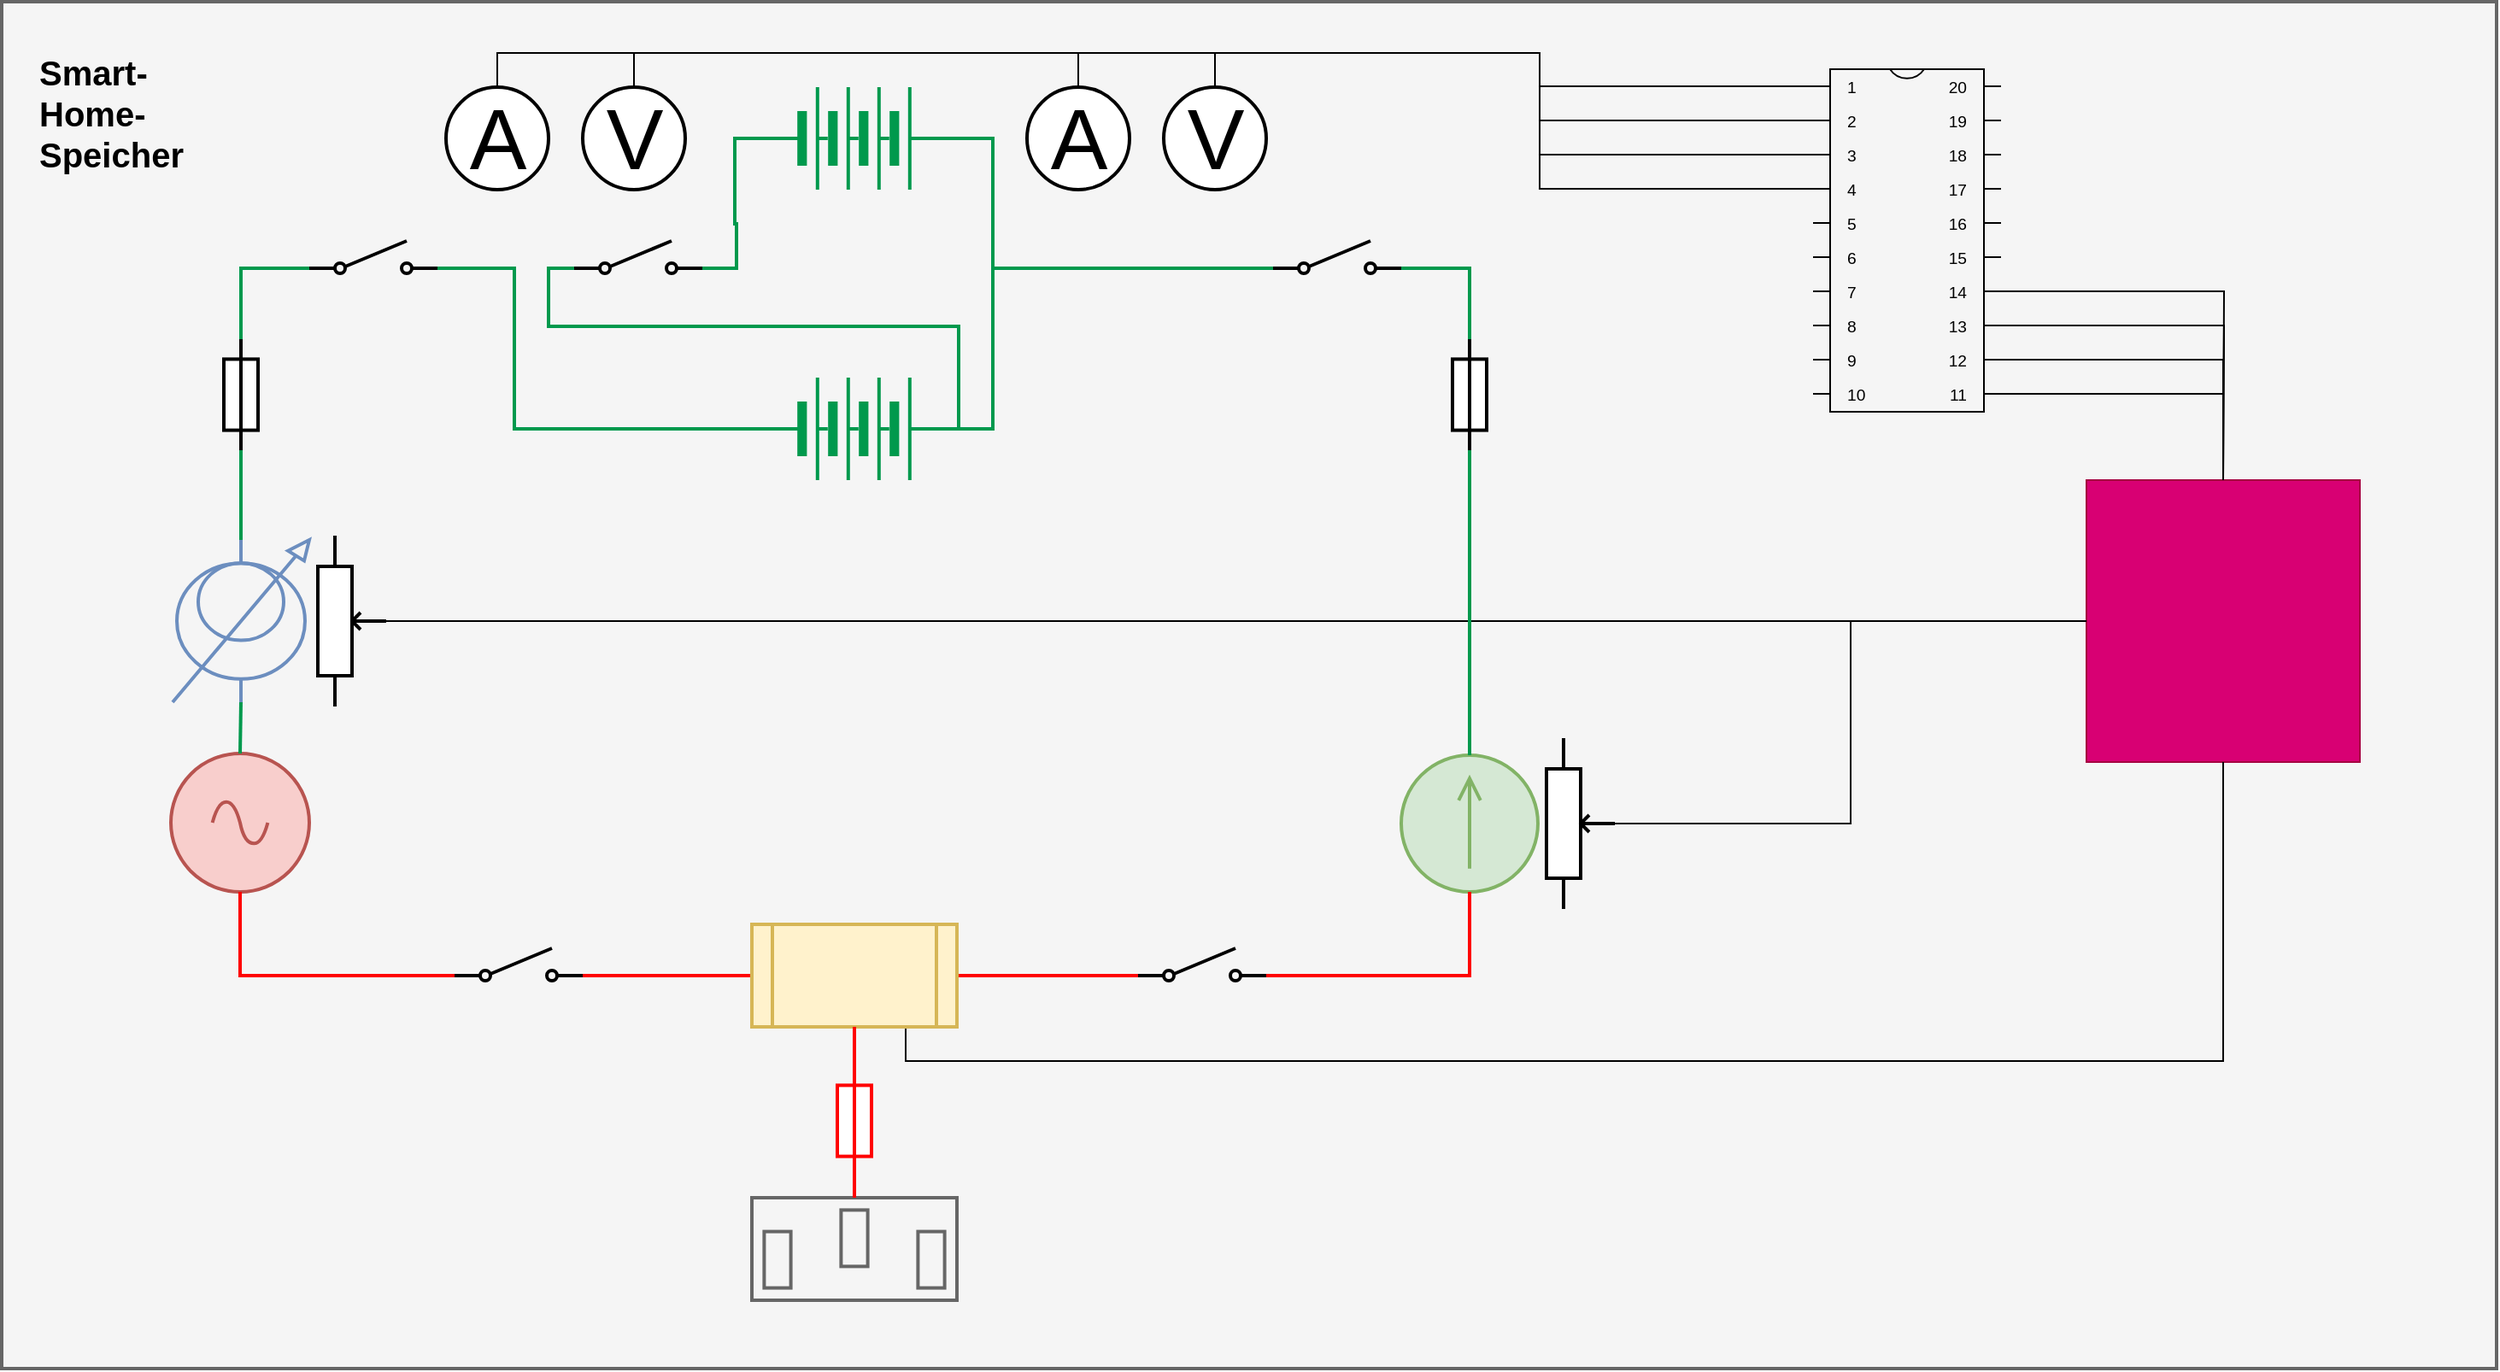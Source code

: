 <mxfile version="19.0.3" type="device"><diagram name="Page-1" id="16e2658f-23c8-b752-8be9-c03fbebb8bbe"><mxGraphModel dx="1422" dy="905" grid="1" gridSize="20" guides="1" tooltips="1" connect="1" arrows="1" fold="1" page="1" pageScale="1" pageWidth="1600" pageHeight="900" background="none" math="0" shadow="0"><root><mxCell id="0"/><mxCell id="1" parent="0"/><mxCell id="GgKYEiEn4JjZpIK9FfvK-2" value="" style="rounded=0;whiteSpace=wrap;html=1;fillColor=#f5f5f5;strokeColor=#666666;strokeWidth=2;fontStyle=0;fontSize=16;fontColor=#333333;" parent="1" vertex="1"><mxGeometry x="60" y="40" width="1460" height="800" as="geometry"/></mxCell><mxCell id="SMbWtaRYk0pnxknzJ_zc-29" style="edgeStyle=orthogonalEdgeStyle;rounded=0;orthogonalLoop=1;jettySize=auto;html=1;exitX=0;exitY=0.5;exitDx=0;exitDy=0;entryX=1;entryY=0.8;entryDx=0;entryDy=0;fontSize=16;endArrow=none;endFill=0;strokeColor=#00994D;strokeWidth=2;" edge="1" parent="1" source="Ir72c_YUnPvO1ABJOgmA-2" target="ar5X04as9GepVx3HeVLM-11"><mxGeometry relative="1" as="geometry"><Array as="points"><mxPoint x="360" y="290"/><mxPoint x="360" y="196"/></Array></mxGeometry></mxCell><mxCell id="Ir72c_YUnPvO1ABJOgmA-2" value="" style="pointerEvents=1;verticalLabelPosition=bottom;shadow=0;dashed=0;align=center;html=1;verticalAlign=top;shape=mxgraph.electrical.miscellaneous.batteryStack;strokeWidth=2;strokeColor=#00994D;fontStyle=0;fontSize=16;" parent="1" vertex="1"><mxGeometry x="509" y="260" width="100" height="60" as="geometry"/></mxCell><mxCell id="GgKYEiEn4JjZpIK9FfvK-6" value="" style="pointerEvents=1;verticalLabelPosition=top;shadow=0;dashed=0;align=center;html=1;verticalAlign=top;shape=mxgraph.electrical.signal_sources.source;aspect=fixed;points=[[0.5,0,0],[1,0.5,0],[0.5,1,0],[0,0.5,0]];elSignalType=dc2;fillColor=#d5e8d4;strokeColor=#82b366;rotation=-180;labelPosition=center;textDirection=rtl;strokeWidth=2;fontStyle=0;fontSize=16;" parent="1" vertex="1"><mxGeometry x="879" y="481" width="80" height="80" as="geometry"/></mxCell><mxCell id="Ir72c_YUnPvO1ABJOgmA-4" value="" style="pointerEvents=1;verticalLabelPosition=bottom;shadow=0;dashed=0;align=center;html=1;verticalAlign=top;shape=mxgraph.electrical.signal_sources.source;aspect=fixed;points=[[0.5,0,0],[1,0.5,0],[0.5,1,0],[0,0.5,0]];elSignalType=ac;fillColor=#f8cecc;strokeColor=#b85450;strokeWidth=2;fontStyle=0;fontSize=16;" parent="1" vertex="1"><mxGeometry x="159" y="480" width="81" height="81" as="geometry"/></mxCell><mxCell id="GgKYEiEn4JjZpIK9FfvK-20" value="&lt;font style=&quot;font-size: 20px;&quot;&gt;Smart-Home-Speicher&lt;/font&gt;" style="text;html=1;strokeColor=none;fillColor=none;align=left;verticalAlign=middle;whiteSpace=wrap;rounded=0;strokeWidth=2;fontStyle=1;fontSize=16;" parent="1" vertex="1"><mxGeometry x="80" y="90" width="60" height="30" as="geometry"/></mxCell><mxCell id="GgKYEiEn4JjZpIK9FfvK-34" value="" style="pointerEvents=1;verticalLabelPosition=bottom;shadow=0;dashed=0;align=center;html=1;verticalAlign=top;shape=mxgraph.electrical.miscellaneous.ac_out;fillColor=#f5f5f5;fontColor=#333333;strokeColor=#666666;strokeWidth=2;fontStyle=0;fontSize=16;" parent="1" vertex="1"><mxGeometry x="499" y="740" width="120" height="60" as="geometry"/></mxCell><mxCell id="avwHwjs2rEtOGD2cTcX9-3" value="" style="rounded=0;whiteSpace=wrap;html=1;fillColor=#d80073;fontColor=#ffffff;strokeColor=#A50040;" parent="1" vertex="1"><mxGeometry x="1280" y="320" width="160" height="165" as="geometry"/></mxCell><mxCell id="SMbWtaRYk0pnxknzJ_zc-41" style="edgeStyle=orthogonalEdgeStyle;rounded=0;orthogonalLoop=1;jettySize=auto;html=1;exitX=1;exitY=0;exitDx=0;exitDy=190;exitPerimeter=0;entryX=0.5;entryY=0;entryDx=0;entryDy=0;fontSize=16;endArrow=none;endFill=0;strokeColor=#000000;strokeWidth=1;" edge="1" parent="1" source="ar5X04as9GepVx3HeVLM-4" target="avwHwjs2rEtOGD2cTcX9-3"><mxGeometry relative="1" as="geometry"/></mxCell><mxCell id="SMbWtaRYk0pnxknzJ_zc-42" style="edgeStyle=orthogonalEdgeStyle;rounded=0;orthogonalLoop=1;jettySize=auto;html=1;exitX=1;exitY=0;exitDx=0;exitDy=170;exitPerimeter=0;entryX=0.5;entryY=0;entryDx=0;entryDy=0;fontSize=16;endArrow=none;endFill=0;strokeColor=#000000;strokeWidth=1;" edge="1" parent="1" source="ar5X04as9GepVx3HeVLM-4" target="avwHwjs2rEtOGD2cTcX9-3"><mxGeometry relative="1" as="geometry"/></mxCell><mxCell id="SMbWtaRYk0pnxknzJ_zc-43" style="edgeStyle=orthogonalEdgeStyle;rounded=0;orthogonalLoop=1;jettySize=auto;html=1;exitX=1;exitY=0;exitDx=0;exitDy=150;exitPerimeter=0;fontSize=16;endArrow=none;endFill=0;strokeColor=#000000;strokeWidth=1;" edge="1" parent="1" source="ar5X04as9GepVx3HeVLM-4"><mxGeometry relative="1" as="geometry"><mxPoint x="1360.0" y="320" as="targetPoint"/></mxGeometry></mxCell><mxCell id="SMbWtaRYk0pnxknzJ_zc-44" style="edgeStyle=orthogonalEdgeStyle;rounded=0;orthogonalLoop=1;jettySize=auto;html=1;exitX=1;exitY=0;exitDx=0;exitDy=130;exitPerimeter=0;fontSize=16;endArrow=none;endFill=0;strokeColor=#000000;strokeWidth=1;" edge="1" parent="1" source="ar5X04as9GepVx3HeVLM-4"><mxGeometry relative="1" as="geometry"><mxPoint x="1360.0" y="320" as="targetPoint"/></mxGeometry></mxCell><mxCell id="ar5X04as9GepVx3HeVLM-4" value="" style="shadow=0;dashed=0;align=center;html=1;strokeWidth=1;shape=mxgraph.electrical.logic_gates.dual_inline_ic;labelNames=a,b,c,d,e,f,g,h,i,j,k,l,m,n,o,p,q,r,s,t;fillColor=none;" parent="1" vertex="1"><mxGeometry x="1120" y="79.5" width="110" height="200.5" as="geometry"/></mxCell><mxCell id="SMbWtaRYk0pnxknzJ_zc-28" style="edgeStyle=orthogonalEdgeStyle;rounded=0;orthogonalLoop=1;jettySize=auto;html=1;exitX=0;exitY=0.8;exitDx=0;exitDy=0;entryX=1;entryY=0.5;entryDx=0;entryDy=0;fontSize=16;endArrow=none;endFill=0;strokeColor=#00994D;strokeWidth=2;" edge="1" parent="1" source="ar5X04as9GepVx3HeVLM-9" target="Ir72c_YUnPvO1ABJOgmA-2"><mxGeometry relative="1" as="geometry"><Array as="points"><mxPoint x="380" y="196"/><mxPoint x="380" y="230"/><mxPoint x="620" y="230"/><mxPoint x="620" y="290"/></Array></mxGeometry></mxCell><mxCell id="ar5X04as9GepVx3HeVLM-9" value="" style="shape=mxgraph.electrical.electro-mechanical.singleSwitch;aspect=fixed;elSwitchState=off;fillColor=none;strokeWidth=2;" parent="1" vertex="1"><mxGeometry x="395" y="180" width="75" height="20" as="geometry"/></mxCell><mxCell id="SMbWtaRYk0pnxknzJ_zc-21" style="edgeStyle=orthogonalEdgeStyle;rounded=0;orthogonalLoop=1;jettySize=auto;html=1;exitX=0;exitY=0.8;exitDx=0;exitDy=0;entryX=1;entryY=0.5;entryDx=0;entryDy=0;fontSize=16;endArrow=none;endFill=0;strokeColor=#00994D;strokeWidth=2;" edge="1" parent="1" source="ar5X04as9GepVx3HeVLM-10" target="SMbWtaRYk0pnxknzJ_zc-2"><mxGeometry relative="1" as="geometry"><Array as="points"><mxPoint x="640" y="196"/><mxPoint x="640" y="120"/></Array></mxGeometry></mxCell><mxCell id="SMbWtaRYk0pnxknzJ_zc-22" style="edgeStyle=orthogonalEdgeStyle;rounded=0;orthogonalLoop=1;jettySize=auto;html=1;exitX=0;exitY=0.8;exitDx=0;exitDy=0;entryX=1;entryY=0.5;entryDx=0;entryDy=0;fontSize=16;endArrow=none;endFill=0;strokeColor=#00994D;strokeWidth=2;" edge="1" parent="1" source="ar5X04as9GepVx3HeVLM-10" target="Ir72c_YUnPvO1ABJOgmA-2"><mxGeometry relative="1" as="geometry"><Array as="points"><mxPoint x="640" y="196"/><mxPoint x="640" y="290"/></Array></mxGeometry></mxCell><mxCell id="ar5X04as9GepVx3HeVLM-10" value="" style="shape=mxgraph.electrical.electro-mechanical.singleSwitch;aspect=fixed;elSwitchState=off;fillColor=none;strokeWidth=2;" parent="1" vertex="1"><mxGeometry x="804" y="180" width="75" height="20" as="geometry"/></mxCell><mxCell id="ar5X04as9GepVx3HeVLM-11" value="" style="shape=mxgraph.electrical.electro-mechanical.singleSwitch;aspect=fixed;elSwitchState=off;fillColor=none;strokeWidth=2;" parent="1" vertex="1"><mxGeometry x="240" y="180" width="75" height="20" as="geometry"/></mxCell><mxCell id="SMbWtaRYk0pnxknzJ_zc-18" style="edgeStyle=orthogonalEdgeStyle;rounded=0;orthogonalLoop=1;jettySize=auto;html=1;exitX=0;exitY=0.8;exitDx=0;exitDy=0;entryX=0.5;entryY=1;entryDx=0;entryDy=0;entryPerimeter=0;fontSize=16;endArrow=none;endFill=0;strokeColor=#FF0000;strokeWidth=2;" edge="1" parent="1" source="ar5X04as9GepVx3HeVLM-12" target="Ir72c_YUnPvO1ABJOgmA-4"><mxGeometry relative="1" as="geometry"/></mxCell><mxCell id="ar5X04as9GepVx3HeVLM-12" value="" style="shape=mxgraph.electrical.electro-mechanical.singleSwitch;aspect=fixed;elSwitchState=off;fillColor=none;strokeWidth=2;" parent="1" vertex="1"><mxGeometry x="325" y="594" width="75" height="20" as="geometry"/></mxCell><mxCell id="SMbWtaRYk0pnxknzJ_zc-16" style="edgeStyle=orthogonalEdgeStyle;rounded=0;orthogonalLoop=1;jettySize=auto;html=1;exitX=1;exitY=0.8;exitDx=0;exitDy=0;entryX=0.5;entryY=0;entryDx=0;entryDy=0;entryPerimeter=0;fontSize=16;endArrow=none;endFill=0;strokeColor=#FF0000;strokeWidth=2;" edge="1" parent="1" source="ar5X04as9GepVx3HeVLM-13" target="GgKYEiEn4JjZpIK9FfvK-6"><mxGeometry relative="1" as="geometry"/></mxCell><mxCell id="ar5X04as9GepVx3HeVLM-13" value="" style="shape=mxgraph.electrical.electro-mechanical.singleSwitch;aspect=fixed;elSwitchState=off;fillColor=none;strokeWidth=2;" parent="1" vertex="1"><mxGeometry x="725" y="594" width="75" height="20" as="geometry"/></mxCell><mxCell id="SMbWtaRYk0pnxknzJ_zc-15" style="edgeStyle=orthogonalEdgeStyle;rounded=0;orthogonalLoop=1;jettySize=auto;html=1;exitX=1;exitY=0.5;exitDx=0;exitDy=0;entryX=0;entryY=0.8;entryDx=0;entryDy=0;fontSize=16;endArrow=none;endFill=0;strokeColor=#FF0000;strokeWidth=2;" edge="1" parent="1" source="SMbWtaRYk0pnxknzJ_zc-1" target="ar5X04as9GepVx3HeVLM-13"><mxGeometry relative="1" as="geometry"/></mxCell><mxCell id="SMbWtaRYk0pnxknzJ_zc-17" style="edgeStyle=orthogonalEdgeStyle;rounded=0;orthogonalLoop=1;jettySize=auto;html=1;exitX=0;exitY=0.5;exitDx=0;exitDy=0;entryX=1;entryY=0.8;entryDx=0;entryDy=0;fontSize=16;endArrow=none;endFill=0;strokeColor=#FF0000;strokeWidth=2;" edge="1" parent="1" source="SMbWtaRYk0pnxknzJ_zc-1" target="ar5X04as9GepVx3HeVLM-12"><mxGeometry relative="1" as="geometry"/></mxCell><mxCell id="SMbWtaRYk0pnxknzJ_zc-47" style="edgeStyle=orthogonalEdgeStyle;rounded=0;orthogonalLoop=1;jettySize=auto;html=1;exitX=0.75;exitY=1;exitDx=0;exitDy=0;entryX=0.5;entryY=1;entryDx=0;entryDy=0;fontSize=16;endArrow=none;endFill=0;strokeColor=#000000;strokeWidth=1;" edge="1" parent="1" source="SMbWtaRYk0pnxknzJ_zc-1" target="avwHwjs2rEtOGD2cTcX9-3"><mxGeometry relative="1" as="geometry"/></mxCell><mxCell id="SMbWtaRYk0pnxknzJ_zc-1" value="" style="shape=process;whiteSpace=wrap;html=1;backgroundOutline=1;fillColor=#fff2cc;strokeColor=#d6b656;strokeWidth=2;" vertex="1" parent="1"><mxGeometry x="499" y="580" width="120" height="60" as="geometry"/></mxCell><mxCell id="SMbWtaRYk0pnxknzJ_zc-27" style="edgeStyle=orthogonalEdgeStyle;rounded=0;orthogonalLoop=1;jettySize=auto;html=1;exitX=0;exitY=0.5;exitDx=0;exitDy=0;entryX=1;entryY=0.8;entryDx=0;entryDy=0;fontSize=16;endArrow=none;endFill=0;strokeColor=#00994D;strokeWidth=2;" edge="1" parent="1" source="SMbWtaRYk0pnxknzJ_zc-2" target="ar5X04as9GepVx3HeVLM-9"><mxGeometry relative="1" as="geometry"/></mxCell><mxCell id="SMbWtaRYk0pnxknzJ_zc-2" value="" style="pointerEvents=1;verticalLabelPosition=bottom;shadow=0;dashed=0;align=center;html=1;verticalAlign=top;shape=mxgraph.electrical.miscellaneous.batteryStack;strokeWidth=2;strokeColor=#00994D;fontStyle=0;fontSize=16;" vertex="1" parent="1"><mxGeometry x="509" y="90" width="100" height="60" as="geometry"/></mxCell><mxCell id="SMbWtaRYk0pnxknzJ_zc-46" style="edgeStyle=orthogonalEdgeStyle;rounded=0;orthogonalLoop=1;jettySize=auto;html=1;exitX=0.5;exitY=1;exitDx=0;exitDy=0;exitPerimeter=0;entryX=0;entryY=0.5;entryDx=0;entryDy=0;fontSize=16;endArrow=none;endFill=0;strokeColor=#000000;strokeWidth=1;" edge="1" parent="1" source="SMbWtaRYk0pnxknzJ_zc-3" target="avwHwjs2rEtOGD2cTcX9-3"><mxGeometry relative="1" as="geometry"/></mxCell><mxCell id="SMbWtaRYk0pnxknzJ_zc-3" value="" style="pointerEvents=1;verticalLabelPosition=bottom;shadow=0;dashed=0;align=center;html=1;verticalAlign=top;shape=mxgraph.electrical.resistors.potentiometer_1;fontSize=16;rotation=-90;strokeWidth=2;" vertex="1" parent="1"><mxGeometry x="215" y="382.5" width="100" height="40" as="geometry"/></mxCell><mxCell id="SMbWtaRYk0pnxknzJ_zc-45" style="edgeStyle=orthogonalEdgeStyle;rounded=0;orthogonalLoop=1;jettySize=auto;html=1;exitX=0.5;exitY=1;exitDx=0;exitDy=0;exitPerimeter=0;entryX=0;entryY=0.5;entryDx=0;entryDy=0;fontSize=16;endArrow=none;endFill=0;strokeColor=#000000;strokeWidth=1;" edge="1" parent="1" source="SMbWtaRYk0pnxknzJ_zc-4" target="avwHwjs2rEtOGD2cTcX9-3"><mxGeometry relative="1" as="geometry"/></mxCell><mxCell id="SMbWtaRYk0pnxknzJ_zc-4" value="" style="pointerEvents=1;verticalLabelPosition=bottom;shadow=0;dashed=0;align=center;html=1;verticalAlign=top;shape=mxgraph.electrical.resistors.potentiometer_1;fontSize=16;rotation=-90;strokeWidth=2;" vertex="1" parent="1"><mxGeometry x="934" y="501" width="100" height="40" as="geometry"/></mxCell><mxCell id="SMbWtaRYk0pnxknzJ_zc-38" style="edgeStyle=orthogonalEdgeStyle;rounded=0;orthogonalLoop=1;jettySize=auto;html=1;exitX=0.5;exitY=0;exitDx=0;exitDy=0;entryX=0;entryY=0;entryDx=0;entryDy=30;entryPerimeter=0;fontSize=16;endArrow=none;endFill=0;strokeColor=#000000;strokeWidth=1;" edge="1" parent="1" source="SMbWtaRYk0pnxknzJ_zc-5" target="ar5X04as9GepVx3HeVLM-4"><mxGeometry relative="1" as="geometry"><Array as="points"><mxPoint x="690" y="70"/><mxPoint x="960" y="70"/><mxPoint x="960" y="109"/></Array></mxGeometry></mxCell><mxCell id="SMbWtaRYk0pnxknzJ_zc-5" value="A" style="verticalLabelPosition=middle;shadow=0;dashed=0;align=center;html=1;verticalAlign=middle;strokeWidth=2;shape=ellipse;aspect=fixed;fontSize=50;" vertex="1" parent="1"><mxGeometry x="660" y="90" width="60" height="60" as="geometry"/></mxCell><mxCell id="SMbWtaRYk0pnxknzJ_zc-37" style="edgeStyle=orthogonalEdgeStyle;rounded=0;orthogonalLoop=1;jettySize=auto;html=1;exitX=0.5;exitY=0;exitDx=0;exitDy=0;entryX=0;entryY=0;entryDx=0;entryDy=10;entryPerimeter=0;fontSize=16;endArrow=none;endFill=0;strokeColor=#000000;strokeWidth=1;" edge="1" parent="1" source="SMbWtaRYk0pnxknzJ_zc-6" target="ar5X04as9GepVx3HeVLM-4"><mxGeometry relative="1" as="geometry"/></mxCell><mxCell id="SMbWtaRYk0pnxknzJ_zc-6" value="V" style="verticalLabelPosition=middle;shadow=0;dashed=0;align=center;html=1;verticalAlign=middle;strokeWidth=2;shape=ellipse;aspect=fixed;fontSize=50;" vertex="1" parent="1"><mxGeometry x="740" y="90" width="60" height="60" as="geometry"/></mxCell><mxCell id="SMbWtaRYk0pnxknzJ_zc-13" style="edgeStyle=orthogonalEdgeStyle;rounded=0;orthogonalLoop=1;jettySize=auto;html=1;exitX=0;exitY=0.5;exitDx=0;exitDy=0;exitPerimeter=0;entryX=0.5;entryY=0;entryDx=0;entryDy=0;entryPerimeter=0;fontSize=16;endArrow=none;endFill=0;strokeColor=#FF0000;strokeWidth=2;" edge="1" parent="1" source="SMbWtaRYk0pnxknzJ_zc-7" target="GgKYEiEn4JjZpIK9FfvK-34"><mxGeometry relative="1" as="geometry"/></mxCell><mxCell id="SMbWtaRYk0pnxknzJ_zc-14" style="edgeStyle=orthogonalEdgeStyle;rounded=0;orthogonalLoop=1;jettySize=auto;html=1;exitX=1;exitY=0.5;exitDx=0;exitDy=0;exitPerimeter=0;entryX=0.5;entryY=1;entryDx=0;entryDy=0;fontSize=16;endArrow=none;endFill=0;strokeColor=#FF0000;strokeWidth=2;" edge="1" parent="1" source="SMbWtaRYk0pnxknzJ_zc-7" target="SMbWtaRYk0pnxknzJ_zc-1"><mxGeometry relative="1" as="geometry"/></mxCell><mxCell id="SMbWtaRYk0pnxknzJ_zc-7" value="" style="pointerEvents=1;verticalLabelPosition=bottom;shadow=0;dashed=0;align=center;html=1;verticalAlign=top;shape=mxgraph.electrical.miscellaneous.fuse_2;fontSize=16;rotation=-90;strokeWidth=2;strokeColor=#FF0000;" vertex="1" parent="1"><mxGeometry x="526.5" y="685" width="65" height="20" as="geometry"/></mxCell><mxCell id="SMbWtaRYk0pnxknzJ_zc-19" style="edgeStyle=orthogonalEdgeStyle;rounded=0;orthogonalLoop=1;jettySize=auto;html=1;exitX=0;exitY=0.5;exitDx=0;exitDy=0;exitPerimeter=0;entryX=0.5;entryY=1;entryDx=0;entryDy=0;entryPerimeter=0;fontSize=16;endArrow=none;endFill=0;strokeColor=#00994D;strokeWidth=2;" edge="1" parent="1" source="SMbWtaRYk0pnxknzJ_zc-8" target="GgKYEiEn4JjZpIK9FfvK-6"><mxGeometry relative="1" as="geometry"/></mxCell><mxCell id="SMbWtaRYk0pnxknzJ_zc-20" style="edgeStyle=orthogonalEdgeStyle;rounded=0;orthogonalLoop=1;jettySize=auto;html=1;exitX=1;exitY=0.5;exitDx=0;exitDy=0;exitPerimeter=0;entryX=1;entryY=0.8;entryDx=0;entryDy=0;fontSize=16;endArrow=none;endFill=0;strokeColor=#00994D;strokeWidth=2;" edge="1" parent="1" source="SMbWtaRYk0pnxknzJ_zc-8" target="ar5X04as9GepVx3HeVLM-10"><mxGeometry relative="1" as="geometry"/></mxCell><mxCell id="SMbWtaRYk0pnxknzJ_zc-8" value="" style="pointerEvents=1;verticalLabelPosition=bottom;shadow=0;dashed=0;align=center;html=1;verticalAlign=top;shape=mxgraph.electrical.miscellaneous.fuse_2;fontSize=16;rotation=-90;strokeWidth=2;strokeColor=#000000;" vertex="1" parent="1"><mxGeometry x="886.5" y="260" width="65" height="20" as="geometry"/></mxCell><mxCell id="SMbWtaRYk0pnxknzJ_zc-25" style="edgeStyle=orthogonalEdgeStyle;rounded=0;orthogonalLoop=1;jettySize=auto;html=1;exitX=0;exitY=0.5;exitDx=0;exitDy=0;exitPerimeter=0;entryX=0.5;entryY=0;entryDx=0;entryDy=0;entryPerimeter=0;fontSize=16;endArrow=none;endFill=0;strokeColor=#00994D;strokeWidth=2;" edge="1" parent="1" source="SMbWtaRYk0pnxknzJ_zc-9" target="SMbWtaRYk0pnxknzJ_zc-12"><mxGeometry relative="1" as="geometry"/></mxCell><mxCell id="SMbWtaRYk0pnxknzJ_zc-26" style="edgeStyle=orthogonalEdgeStyle;rounded=0;orthogonalLoop=1;jettySize=auto;html=1;exitX=1;exitY=0.5;exitDx=0;exitDy=0;exitPerimeter=0;entryX=0;entryY=0.8;entryDx=0;entryDy=0;fontSize=16;endArrow=none;endFill=0;strokeColor=#00994D;strokeWidth=2;" edge="1" parent="1" source="SMbWtaRYk0pnxknzJ_zc-9" target="ar5X04as9GepVx3HeVLM-11"><mxGeometry relative="1" as="geometry"/></mxCell><mxCell id="SMbWtaRYk0pnxknzJ_zc-9" value="" style="pointerEvents=1;verticalLabelPosition=bottom;shadow=0;dashed=0;align=center;html=1;verticalAlign=top;shape=mxgraph.electrical.miscellaneous.fuse_2;fontSize=16;rotation=-90;strokeWidth=2;" vertex="1" parent="1"><mxGeometry x="167.5" y="260" width="65" height="20" as="geometry"/></mxCell><mxCell id="SMbWtaRYk0pnxknzJ_zc-40" style="edgeStyle=orthogonalEdgeStyle;rounded=0;orthogonalLoop=1;jettySize=auto;html=1;exitX=0.5;exitY=0;exitDx=0;exitDy=0;entryX=0;entryY=0;entryDx=0;entryDy=70;entryPerimeter=0;fontSize=16;endArrow=none;endFill=0;strokeColor=#000000;strokeWidth=1;" edge="1" parent="1" source="SMbWtaRYk0pnxknzJ_zc-10" target="ar5X04as9GepVx3HeVLM-4"><mxGeometry relative="1" as="geometry"><Array as="points"><mxPoint x="350" y="70"/><mxPoint x="960" y="70"/><mxPoint x="960" y="149"/></Array></mxGeometry></mxCell><mxCell id="SMbWtaRYk0pnxknzJ_zc-10" value="A" style="verticalLabelPosition=middle;shadow=0;dashed=0;align=center;html=1;verticalAlign=middle;strokeWidth=2;shape=ellipse;aspect=fixed;fontSize=50;" vertex="1" parent="1"><mxGeometry x="320" y="90" width="60" height="60" as="geometry"/></mxCell><mxCell id="SMbWtaRYk0pnxknzJ_zc-39" style="edgeStyle=orthogonalEdgeStyle;rounded=0;orthogonalLoop=1;jettySize=auto;html=1;exitX=0.5;exitY=0;exitDx=0;exitDy=0;entryX=0;entryY=0;entryDx=0;entryDy=50;entryPerimeter=0;fontSize=16;endArrow=none;endFill=0;strokeColor=#000000;strokeWidth=1;" edge="1" parent="1" source="SMbWtaRYk0pnxknzJ_zc-11" target="ar5X04as9GepVx3HeVLM-4"><mxGeometry relative="1" as="geometry"><Array as="points"><mxPoint x="430" y="70"/><mxPoint x="960" y="70"/><mxPoint x="960" y="129"/></Array></mxGeometry></mxCell><mxCell id="SMbWtaRYk0pnxknzJ_zc-11" value="V" style="verticalLabelPosition=middle;shadow=0;dashed=0;align=center;html=1;verticalAlign=middle;strokeWidth=2;shape=ellipse;aspect=fixed;fontSize=50;" vertex="1" parent="1"><mxGeometry x="400" y="90" width="60" height="60" as="geometry"/></mxCell><mxCell id="SMbWtaRYk0pnxknzJ_zc-24" style="edgeStyle=orthogonalEdgeStyle;rounded=0;orthogonalLoop=1;jettySize=auto;html=1;exitX=0.5;exitY=1;exitDx=0;exitDy=0;exitPerimeter=0;entryX=0.5;entryY=0;entryDx=0;entryDy=0;entryPerimeter=0;fontSize=16;endArrow=none;endFill=0;strokeColor=#00994D;strokeWidth=2;" edge="1" parent="1" source="SMbWtaRYk0pnxknzJ_zc-12" target="Ir72c_YUnPvO1ABJOgmA-4"><mxGeometry relative="1" as="geometry"/></mxCell><mxCell id="SMbWtaRYk0pnxknzJ_zc-12" value="" style="pointerEvents=1;verticalLabelPosition=bottom;shadow=0;dashed=0;align=center;html=1;verticalAlign=top;shape=mxgraph.electrical.inductors.induction_voltage_regulator;fontSize=16;fillColor=#000000;strokeColor=#6c8ebf;strokeWidth=2;" vertex="1" parent="1"><mxGeometry x="160" y="355" width="80" height="95" as="geometry"/></mxCell></root></mxGraphModel></diagram></mxfile>